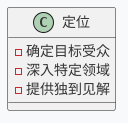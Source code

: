 @startuml
skinparam monochrome false
skinparam defaultFontColor #333333
skinparam defaultFontSize 14
skinparam backgroundcolor #F7F9FB

class 定位 {
  - 确定目标受众
  - 深入特定领域
  - 提供独到见解
}
@enduml
@startuml
skinparam monochrome false
skinparam defaultFontColor #333333
skinparam defaultFontSize 14
skinparam backgroundcolor #F7F9FB

class 内容形式 {
  - 技术动画解说
  - 互动问答
  - 在线实战教程
}
@enduml
